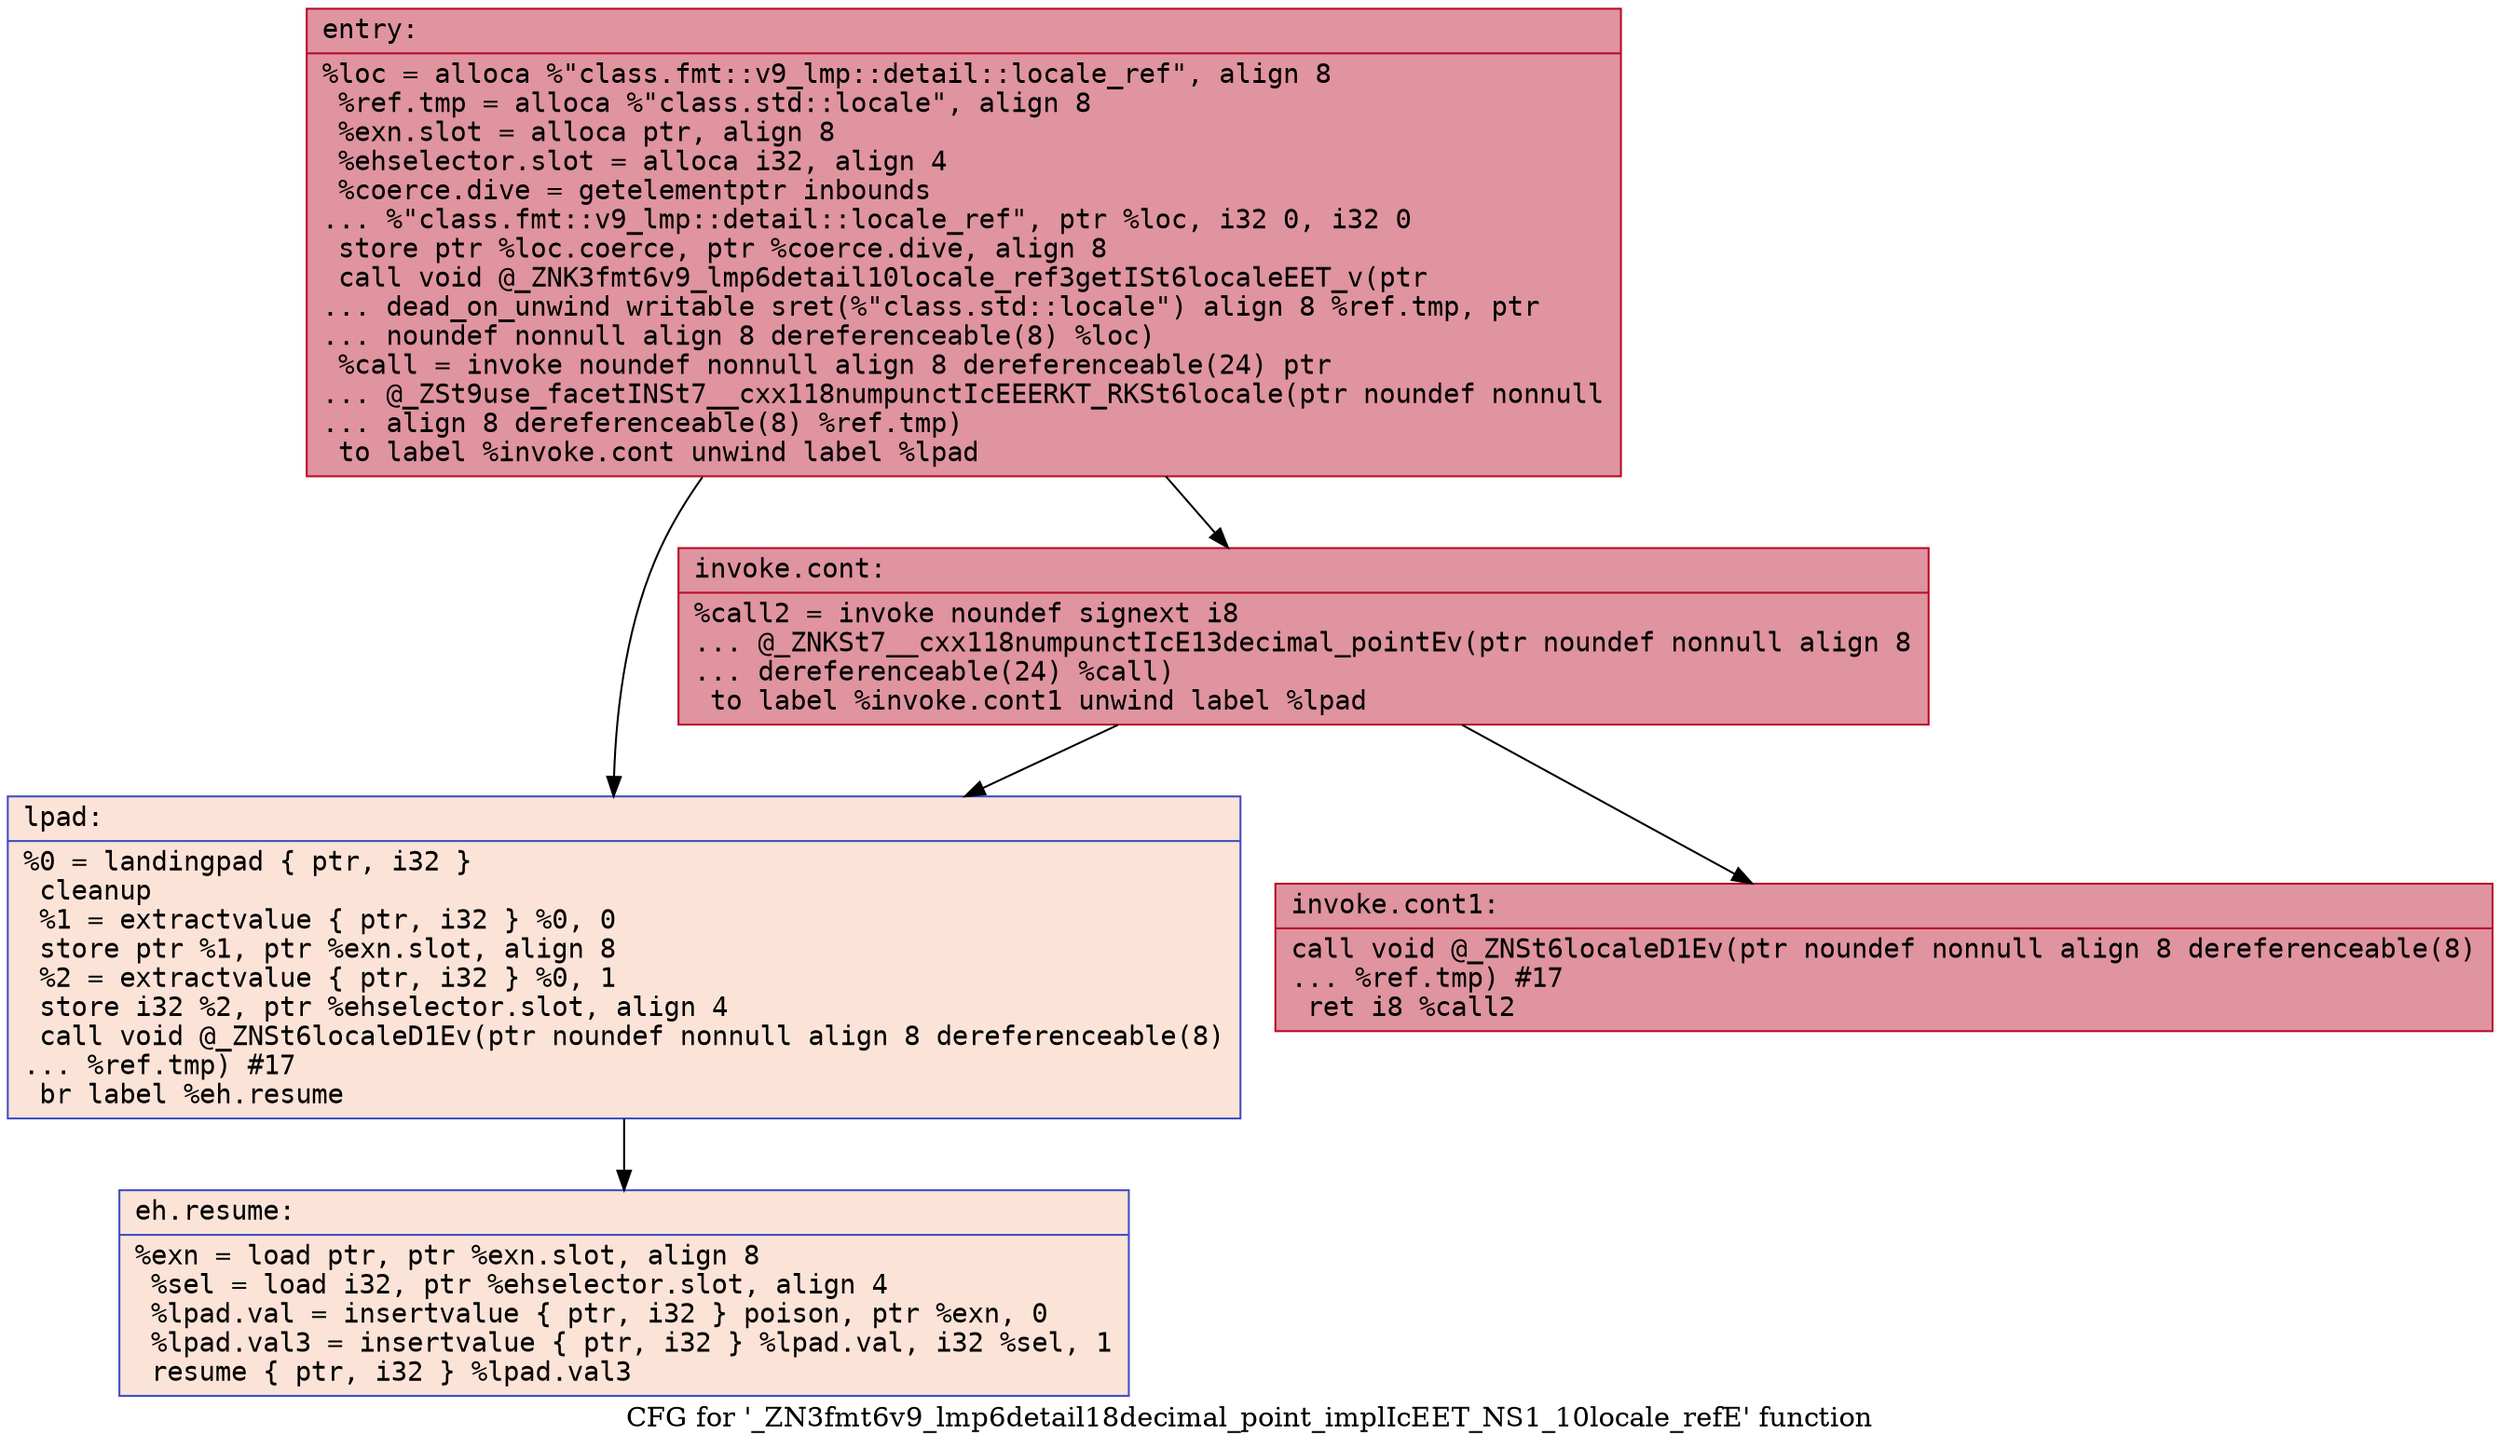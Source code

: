 digraph "CFG for '_ZN3fmt6v9_lmp6detail18decimal_point_implIcEET_NS1_10locale_refE' function" {
	label="CFG for '_ZN3fmt6v9_lmp6detail18decimal_point_implIcEET_NS1_10locale_refE' function";

	Node0x55fec302ce60 [shape=record,color="#b70d28ff", style=filled, fillcolor="#b70d2870" fontname="Courier",label="{entry:\l|  %loc = alloca %\"class.fmt::v9_lmp::detail::locale_ref\", align 8\l  %ref.tmp = alloca %\"class.std::locale\", align 8\l  %exn.slot = alloca ptr, align 8\l  %ehselector.slot = alloca i32, align 4\l  %coerce.dive = getelementptr inbounds\l... %\"class.fmt::v9_lmp::detail::locale_ref\", ptr %loc, i32 0, i32 0\l  store ptr %loc.coerce, ptr %coerce.dive, align 8\l  call void @_ZNK3fmt6v9_lmp6detail10locale_ref3getISt6localeEET_v(ptr\l... dead_on_unwind writable sret(%\"class.std::locale\") align 8 %ref.tmp, ptr\l... noundef nonnull align 8 dereferenceable(8) %loc)\l  %call = invoke noundef nonnull align 8 dereferenceable(24) ptr\l... @_ZSt9use_facetINSt7__cxx118numpunctIcEEERKT_RKSt6locale(ptr noundef nonnull\l... align 8 dereferenceable(8) %ref.tmp)\l          to label %invoke.cont unwind label %lpad\l}"];
	Node0x55fec302ce60 -> Node0x55fec302d5d0[tooltip="entry -> invoke.cont\nProbability 100.00%" ];
	Node0x55fec302ce60 -> Node0x55fec302d650[tooltip="entry -> lpad\nProbability 0.00%" ];
	Node0x55fec302d5d0 [shape=record,color="#b70d28ff", style=filled, fillcolor="#b70d2870" fontname="Courier",label="{invoke.cont:\l|  %call2 = invoke noundef signext i8\l... @_ZNKSt7__cxx118numpunctIcE13decimal_pointEv(ptr noundef nonnull align 8\l... dereferenceable(24) %call)\l          to label %invoke.cont1 unwind label %lpad\l}"];
	Node0x55fec302d5d0 -> Node0x55fec302d6f0[tooltip="invoke.cont -> invoke.cont1\nProbability 100.00%" ];
	Node0x55fec302d5d0 -> Node0x55fec302d650[tooltip="invoke.cont -> lpad\nProbability 0.00%" ];
	Node0x55fec302d6f0 [shape=record,color="#b70d28ff", style=filled, fillcolor="#b70d2870" fontname="Courier",label="{invoke.cont1:\l|  call void @_ZNSt6localeD1Ev(ptr noundef nonnull align 8 dereferenceable(8)\l... %ref.tmp) #17\l  ret i8 %call2\l}"];
	Node0x55fec302d650 [shape=record,color="#3d50c3ff", style=filled, fillcolor="#f6bfa670" fontname="Courier",label="{lpad:\l|  %0 = landingpad \{ ptr, i32 \}\l          cleanup\l  %1 = extractvalue \{ ptr, i32 \} %0, 0\l  store ptr %1, ptr %exn.slot, align 8\l  %2 = extractvalue \{ ptr, i32 \} %0, 1\l  store i32 %2, ptr %ehselector.slot, align 4\l  call void @_ZNSt6localeD1Ev(ptr noundef nonnull align 8 dereferenceable(8)\l... %ref.tmp) #17\l  br label %eh.resume\l}"];
	Node0x55fec302d650 -> Node0x55fec302ddd0[tooltip="lpad -> eh.resume\nProbability 100.00%" ];
	Node0x55fec302ddd0 [shape=record,color="#3d50c3ff", style=filled, fillcolor="#f6bfa670" fontname="Courier",label="{eh.resume:\l|  %exn = load ptr, ptr %exn.slot, align 8\l  %sel = load i32, ptr %ehselector.slot, align 4\l  %lpad.val = insertvalue \{ ptr, i32 \} poison, ptr %exn, 0\l  %lpad.val3 = insertvalue \{ ptr, i32 \} %lpad.val, i32 %sel, 1\l  resume \{ ptr, i32 \} %lpad.val3\l}"];
}
